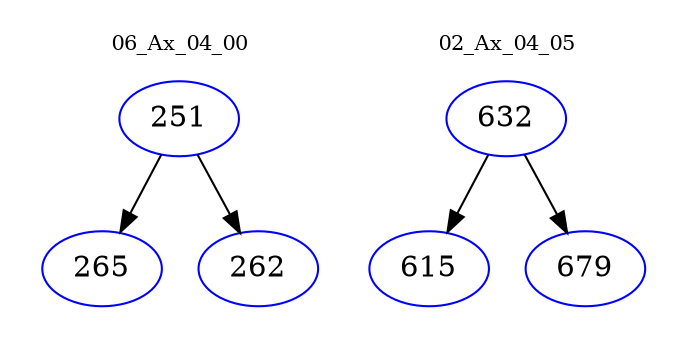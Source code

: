 digraph{
subgraph cluster_0 {
color = white
label = "06_Ax_04_00";
fontsize=10;
T0_251 [label="251", color="blue"]
T0_251 -> T0_265 [color="black"]
T0_265 [label="265", color="blue"]
T0_251 -> T0_262 [color="black"]
T0_262 [label="262", color="blue"]
}
subgraph cluster_1 {
color = white
label = "02_Ax_04_05";
fontsize=10;
T1_632 [label="632", color="blue"]
T1_632 -> T1_615 [color="black"]
T1_615 [label="615", color="blue"]
T1_632 -> T1_679 [color="black"]
T1_679 [label="679", color="blue"]
}
}
